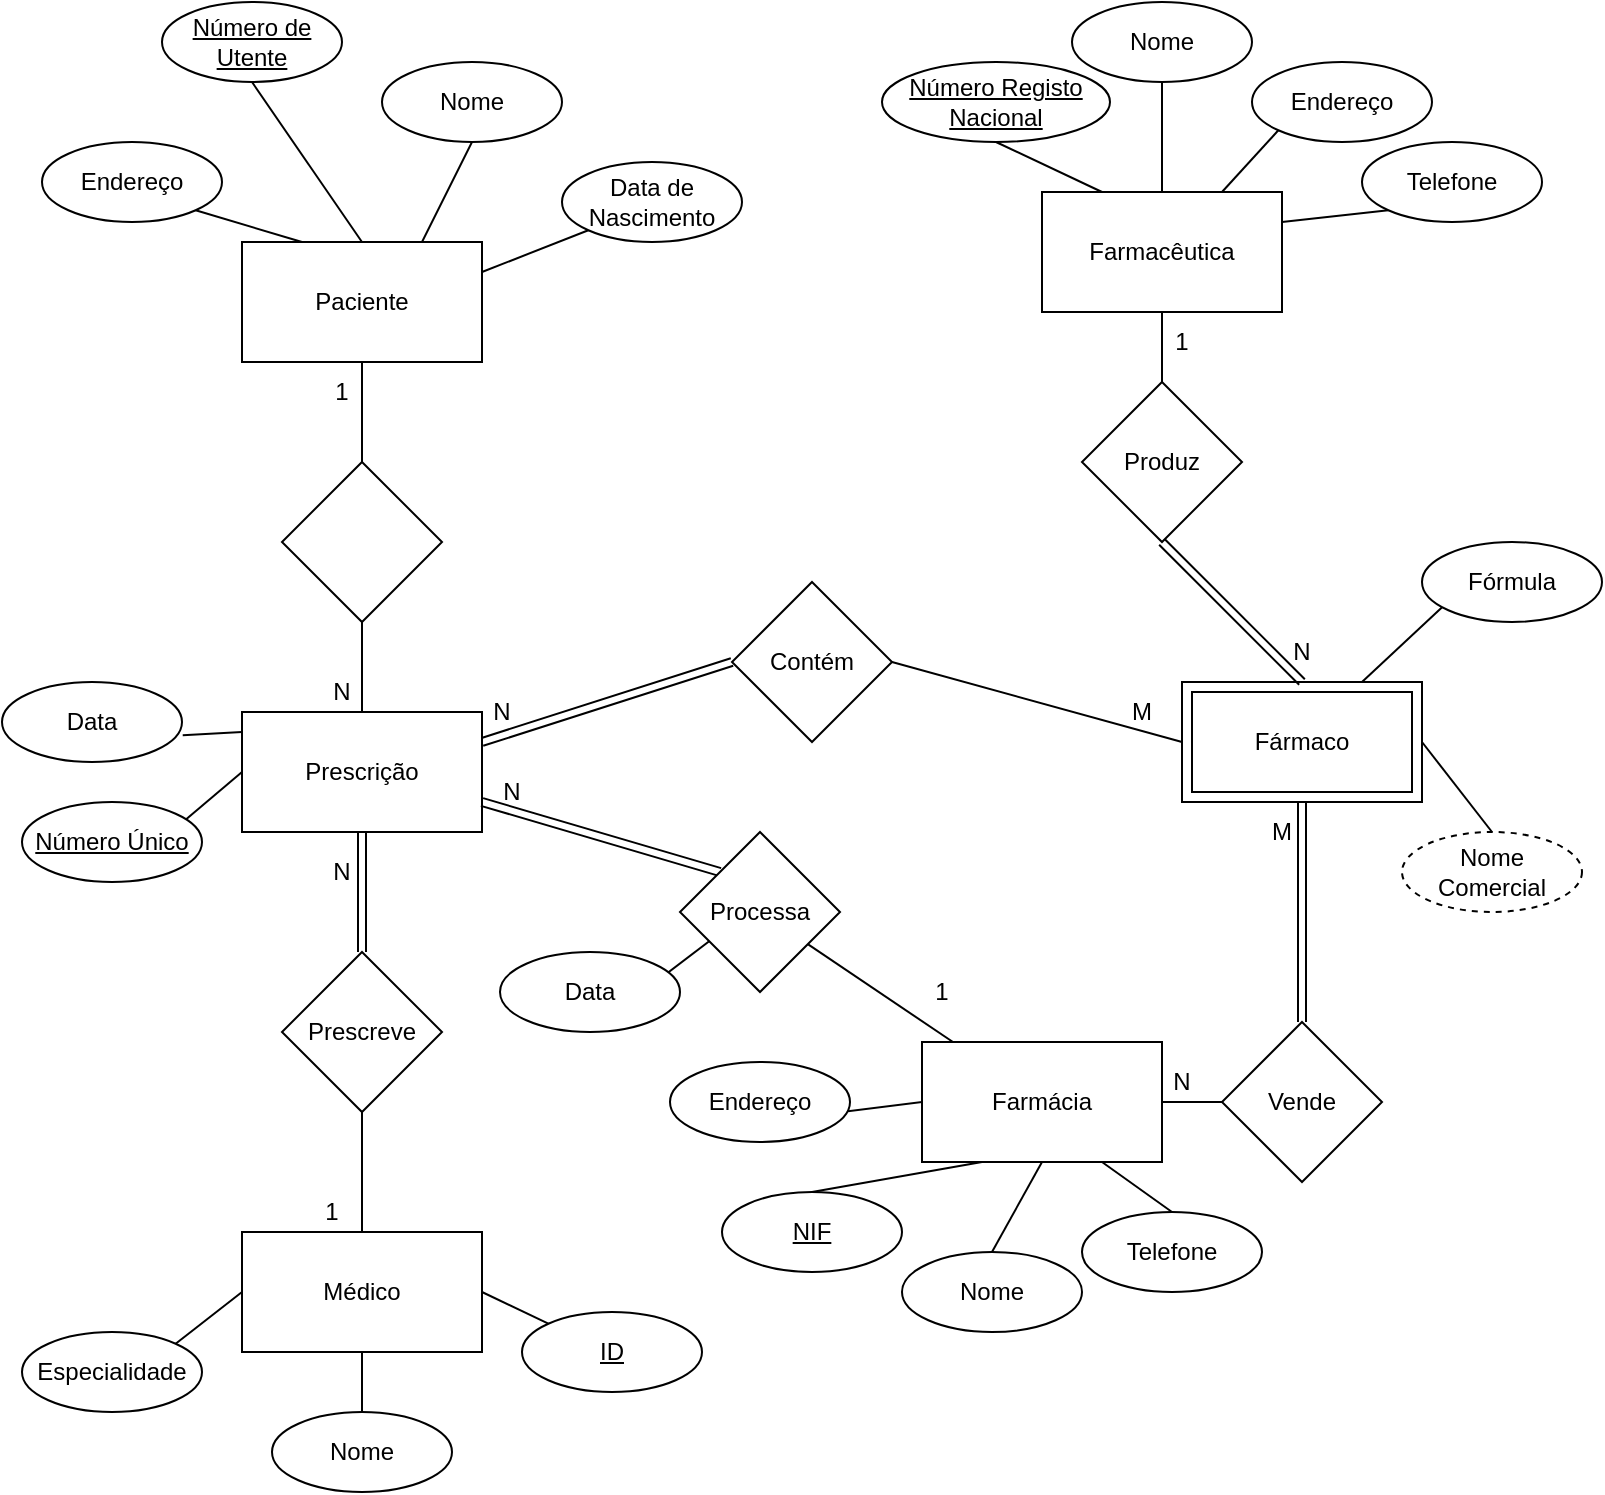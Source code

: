 <mxfile version="16.5.2" type="device"><diagram id="o2uEtw35h5zTL2w5VSkD" name="Page-1"><mxGraphModel dx="1038" dy="521" grid="1" gridSize="10" guides="1" tooltips="1" connect="1" arrows="1" fold="1" page="1" pageScale="1" pageWidth="827" pageHeight="1169" math="0" shadow="0"><root><mxCell id="0"/><mxCell id="1" parent="0"/><mxCell id="kNHjPK83Ex7vDec98NAA-5" style="edgeStyle=none;rounded=0;orthogonalLoop=1;jettySize=auto;html=1;exitX=0.5;exitY=1;exitDx=0;exitDy=0;entryX=0.5;entryY=0;entryDx=0;entryDy=0;endArrow=none;endFill=0;shape=link;" parent="1" source="kNHjPK83Ex7vDec98NAA-1" target="kNHjPK83Ex7vDec98NAA-3" edge="1"><mxGeometry relative="1" as="geometry"/></mxCell><mxCell id="kNHjPK83Ex7vDec98NAA-67" style="edgeStyle=none;rounded=0;orthogonalLoop=1;jettySize=auto;html=1;exitX=0.5;exitY=0;exitDx=0;exitDy=0;entryX=0.5;entryY=1;entryDx=0;entryDy=0;endArrow=none;endFill=0;" parent="1" source="kNHjPK83Ex7vDec98NAA-1" target="kNHjPK83Ex7vDec98NAA-65" edge="1"><mxGeometry relative="1" as="geometry"/></mxCell><mxCell id="kNHjPK83Ex7vDec98NAA-82" style="edgeStyle=none;rounded=0;orthogonalLoop=1;jettySize=auto;html=1;exitX=1;exitY=0.25;exitDx=0;exitDy=0;entryX=0;entryY=0.5;entryDx=0;entryDy=0;endArrow=none;endFill=0;shape=link;" parent="1" source="kNHjPK83Ex7vDec98NAA-1" target="kNHjPK83Ex7vDec98NAA-81" edge="1"><mxGeometry relative="1" as="geometry"/></mxCell><mxCell id="kNHjPK83Ex7vDec98NAA-1" value="Prescrição" style="rounded=0;whiteSpace=wrap;html=1;" parent="1" vertex="1"><mxGeometry x="140" y="395" width="120" height="60" as="geometry"/></mxCell><mxCell id="kNHjPK83Ex7vDec98NAA-11" style="edgeStyle=none;rounded=0;orthogonalLoop=1;jettySize=auto;html=1;exitX=1;exitY=0.5;exitDx=0;exitDy=0;entryX=0;entryY=0;entryDx=0;entryDy=0;endArrow=none;endFill=0;" parent="1" source="kNHjPK83Ex7vDec98NAA-2" target="kNHjPK83Ex7vDec98NAA-6" edge="1"><mxGeometry relative="1" as="geometry"/></mxCell><mxCell id="kNHjPK83Ex7vDec98NAA-2" value="Médico" style="rounded=0;whiteSpace=wrap;html=1;" parent="1" vertex="1"><mxGeometry x="140" y="655" width="120" height="60" as="geometry"/></mxCell><mxCell id="kNHjPK83Ex7vDec98NAA-4" style="rounded=0;orthogonalLoop=1;jettySize=auto;html=1;exitX=0.5;exitY=1;exitDx=0;exitDy=0;entryX=0.5;entryY=0;entryDx=0;entryDy=0;endArrow=none;endFill=0;" parent="1" source="kNHjPK83Ex7vDec98NAA-3" target="kNHjPK83Ex7vDec98NAA-2" edge="1"><mxGeometry relative="1" as="geometry"/></mxCell><mxCell id="kNHjPK83Ex7vDec98NAA-3" value="Prescreve" style="rhombus;whiteSpace=wrap;html=1;" parent="1" vertex="1"><mxGeometry x="160" y="515" width="80" height="80" as="geometry"/></mxCell><mxCell id="kNHjPK83Ex7vDec98NAA-6" value="&lt;u&gt;ID&lt;/u&gt;" style="ellipse;whiteSpace=wrap;html=1;" parent="1" vertex="1"><mxGeometry x="280" y="695" width="90" height="40" as="geometry"/></mxCell><mxCell id="kNHjPK83Ex7vDec98NAA-10" style="edgeStyle=none;rounded=0;orthogonalLoop=1;jettySize=auto;html=1;exitX=1;exitY=0;exitDx=0;exitDy=0;entryX=0;entryY=0.5;entryDx=0;entryDy=0;endArrow=none;endFill=0;" parent="1" source="kNHjPK83Ex7vDec98NAA-8" target="kNHjPK83Ex7vDec98NAA-2" edge="1"><mxGeometry relative="1" as="geometry"/></mxCell><mxCell id="kNHjPK83Ex7vDec98NAA-8" value="Especialidade" style="ellipse;whiteSpace=wrap;html=1;" parent="1" vertex="1"><mxGeometry x="30" y="705" width="90" height="40" as="geometry"/></mxCell><mxCell id="kNHjPK83Ex7vDec98NAA-12" style="edgeStyle=none;rounded=0;orthogonalLoop=1;jettySize=auto;html=1;exitX=0.5;exitY=0;exitDx=0;exitDy=0;entryX=0.5;entryY=1;entryDx=0;entryDy=0;endArrow=none;endFill=0;" parent="1" source="kNHjPK83Ex7vDec98NAA-9" target="kNHjPK83Ex7vDec98NAA-2" edge="1"><mxGeometry relative="1" as="geometry"/></mxCell><mxCell id="kNHjPK83Ex7vDec98NAA-9" value="Nome" style="ellipse;whiteSpace=wrap;html=1;" parent="1" vertex="1"><mxGeometry x="155" y="745" width="90" height="40" as="geometry"/></mxCell><mxCell id="kNHjPK83Ex7vDec98NAA-13" value="Paciente" style="rounded=0;whiteSpace=wrap;html=1;" parent="1" vertex="1"><mxGeometry x="140" y="160" width="120" height="60" as="geometry"/></mxCell><mxCell id="kNHjPK83Ex7vDec98NAA-19" style="edgeStyle=none;rounded=0;orthogonalLoop=1;jettySize=auto;html=1;exitX=0.5;exitY=1;exitDx=0;exitDy=0;entryX=0.5;entryY=0;entryDx=0;entryDy=0;endArrow=none;endFill=0;" parent="1" source="kNHjPK83Ex7vDec98NAA-14" target="kNHjPK83Ex7vDec98NAA-13" edge="1"><mxGeometry relative="1" as="geometry"/></mxCell><mxCell id="kNHjPK83Ex7vDec98NAA-14" value="&lt;u&gt;Número de&lt;br&gt;Utente&lt;br&gt;&lt;/u&gt;" style="ellipse;whiteSpace=wrap;html=1;" parent="1" vertex="1"><mxGeometry x="100" y="40" width="90" height="40" as="geometry"/></mxCell><mxCell id="kNHjPK83Ex7vDec98NAA-20" style="edgeStyle=none;rounded=0;orthogonalLoop=1;jettySize=auto;html=1;exitX=0.5;exitY=1;exitDx=0;exitDy=0;entryX=0.75;entryY=0;entryDx=0;entryDy=0;endArrow=none;endFill=0;" parent="1" source="kNHjPK83Ex7vDec98NAA-15" target="kNHjPK83Ex7vDec98NAA-13" edge="1"><mxGeometry relative="1" as="geometry"/></mxCell><mxCell id="kNHjPK83Ex7vDec98NAA-15" value="Nome" style="ellipse;whiteSpace=wrap;html=1;" parent="1" vertex="1"><mxGeometry x="210" y="70" width="90" height="40" as="geometry"/></mxCell><mxCell id="kNHjPK83Ex7vDec98NAA-21" style="edgeStyle=none;rounded=0;orthogonalLoop=1;jettySize=auto;html=1;exitX=0;exitY=1;exitDx=0;exitDy=0;entryX=1;entryY=0.25;entryDx=0;entryDy=0;endArrow=none;endFill=0;" parent="1" source="kNHjPK83Ex7vDec98NAA-16" target="kNHjPK83Ex7vDec98NAA-13" edge="1"><mxGeometry relative="1" as="geometry"/></mxCell><mxCell id="kNHjPK83Ex7vDec98NAA-16" value="Data de Nascimento" style="ellipse;whiteSpace=wrap;html=1;" parent="1" vertex="1"><mxGeometry x="300" y="120" width="90" height="40" as="geometry"/></mxCell><mxCell id="kNHjPK83Ex7vDec98NAA-18" style="edgeStyle=none;rounded=0;orthogonalLoop=1;jettySize=auto;html=1;exitX=1;exitY=1;exitDx=0;exitDy=0;entryX=0.25;entryY=0;entryDx=0;entryDy=0;endArrow=none;endFill=0;" parent="1" source="kNHjPK83Ex7vDec98NAA-17" target="kNHjPK83Ex7vDec98NAA-13" edge="1"><mxGeometry relative="1" as="geometry"/></mxCell><mxCell id="kNHjPK83Ex7vDec98NAA-17" value="Endereço" style="ellipse;whiteSpace=wrap;html=1;" parent="1" vertex="1"><mxGeometry x="40" y="110" width="90" height="40" as="geometry"/></mxCell><mxCell id="kNHjPK83Ex7vDec98NAA-64" style="edgeStyle=none;shape=link;rounded=0;orthogonalLoop=1;jettySize=auto;html=1;exitX=0.5;exitY=1;exitDx=0;exitDy=0;entryX=0.5;entryY=0;entryDx=0;entryDy=0;endArrow=none;endFill=0;" parent="1" source="kNHjPK83Ex7vDec98NAA-22" target="kNHjPK83Ex7vDec98NAA-61" edge="1"><mxGeometry relative="1" as="geometry"/></mxCell><mxCell id="kNHjPK83Ex7vDec98NAA-68" style="edgeStyle=none;rounded=0;orthogonalLoop=1;jettySize=auto;html=1;exitX=1;exitY=0.5;exitDx=0;exitDy=0;entryX=0.5;entryY=0;entryDx=0;entryDy=0;endArrow=none;endFill=0;" parent="1" source="kNHjPK83Ex7vDec98NAA-22" target="kNHjPK83Ex7vDec98NAA-23" edge="1"><mxGeometry relative="1" as="geometry"/></mxCell><mxCell id="kNHjPK83Ex7vDec98NAA-22" value="Fármaco" style="shape=ext;margin=3;double=1;rounded=0;whiteSpace=wrap;html=1;" parent="1" vertex="1"><mxGeometry x="610" y="380" width="120" height="60" as="geometry"/></mxCell><mxCell id="kNHjPK83Ex7vDec98NAA-23" value="Nome Comercial" style="ellipse;whiteSpace=wrap;html=1;dashed=1;" parent="1" vertex="1"><mxGeometry x="720" y="455" width="90" height="40" as="geometry"/></mxCell><mxCell id="kNHjPK83Ex7vDec98NAA-26" style="edgeStyle=none;rounded=0;orthogonalLoop=1;jettySize=auto;html=1;exitX=0.5;exitY=0;exitDx=0;exitDy=0;entryX=0.75;entryY=0;entryDx=0;entryDy=0;endArrow=none;endFill=0;" parent="1" source="kNHjPK83Ex7vDec98NAA-24" target="kNHjPK83Ex7vDec98NAA-22" edge="1"><mxGeometry relative="1" as="geometry"/></mxCell><mxCell id="kNHjPK83Ex7vDec98NAA-24" value="Fórmula" style="ellipse;whiteSpace=wrap;html=1;" parent="1" vertex="1"><mxGeometry x="730" y="310" width="90" height="40" as="geometry"/></mxCell><mxCell id="kNHjPK83Ex7vDec98NAA-33" style="edgeStyle=none;rounded=0;orthogonalLoop=1;jettySize=auto;html=1;exitX=0.5;exitY=0;exitDx=0;exitDy=0;entryX=0.5;entryY=1;entryDx=0;entryDy=0;endArrow=none;endFill=0;" parent="1" source="kNHjPK83Ex7vDec98NAA-27" target="kNHjPK83Ex7vDec98NAA-29" edge="1"><mxGeometry relative="1" as="geometry"/></mxCell><mxCell id="kNHjPK83Ex7vDec98NAA-34" style="edgeStyle=none;rounded=0;orthogonalLoop=1;jettySize=auto;html=1;exitX=0.75;exitY=0;exitDx=0;exitDy=0;entryX=0;entryY=1;entryDx=0;entryDy=0;endArrow=none;endFill=0;" parent="1" source="kNHjPK83Ex7vDec98NAA-27" target="kNHjPK83Ex7vDec98NAA-30" edge="1"><mxGeometry relative="1" as="geometry"/></mxCell><mxCell id="kNHjPK83Ex7vDec98NAA-36" style="edgeStyle=none;rounded=0;orthogonalLoop=1;jettySize=auto;html=1;exitX=1;exitY=0.25;exitDx=0;exitDy=0;entryX=0;entryY=1;entryDx=0;entryDy=0;endArrow=none;endFill=0;" parent="1" source="kNHjPK83Ex7vDec98NAA-27" target="kNHjPK83Ex7vDec98NAA-31" edge="1"><mxGeometry relative="1" as="geometry"/></mxCell><mxCell id="kNHjPK83Ex7vDec98NAA-49" style="edgeStyle=none;rounded=0;orthogonalLoop=1;jettySize=auto;html=1;exitX=0.5;exitY=1;exitDx=0;exitDy=0;entryX=0.5;entryY=0;entryDx=0;entryDy=0;endArrow=none;endFill=0;" parent="1" source="kNHjPK83Ex7vDec98NAA-27" target="kNHjPK83Ex7vDec98NAA-48" edge="1"><mxGeometry relative="1" as="geometry"/></mxCell><mxCell id="kNHjPK83Ex7vDec98NAA-27" value="Farmacêutica" style="rounded=0;whiteSpace=wrap;html=1;" parent="1" vertex="1"><mxGeometry x="540" y="135" width="120" height="60" as="geometry"/></mxCell><mxCell id="kNHjPK83Ex7vDec98NAA-32" style="edgeStyle=none;rounded=0;orthogonalLoop=1;jettySize=auto;html=1;exitX=0.5;exitY=1;exitDx=0;exitDy=0;entryX=0.25;entryY=0;entryDx=0;entryDy=0;endArrow=none;endFill=0;" parent="1" source="kNHjPK83Ex7vDec98NAA-28" target="kNHjPK83Ex7vDec98NAA-27" edge="1"><mxGeometry relative="1" as="geometry"/></mxCell><mxCell id="kNHjPK83Ex7vDec98NAA-28" value="&lt;u&gt;Número Registo Nacional&lt;/u&gt;" style="ellipse;whiteSpace=wrap;html=1;" parent="1" vertex="1"><mxGeometry x="460" y="70" width="114" height="40" as="geometry"/></mxCell><mxCell id="kNHjPK83Ex7vDec98NAA-29" value="Nome" style="ellipse;whiteSpace=wrap;html=1;" parent="1" vertex="1"><mxGeometry x="555" y="40" width="90" height="40" as="geometry"/></mxCell><mxCell id="kNHjPK83Ex7vDec98NAA-30" value="Endereço" style="ellipse;whiteSpace=wrap;html=1;" parent="1" vertex="1"><mxGeometry x="645" y="70" width="90" height="40" as="geometry"/></mxCell><mxCell id="kNHjPK83Ex7vDec98NAA-31" value="Telefone" style="ellipse;whiteSpace=wrap;html=1;" parent="1" vertex="1"><mxGeometry x="700" y="110" width="90" height="40" as="geometry"/></mxCell><mxCell id="kNHjPK83Ex7vDec98NAA-54" style="edgeStyle=none;rounded=0;orthogonalLoop=1;jettySize=auto;html=1;exitX=0.25;exitY=1;exitDx=0;exitDy=0;entryX=0.5;entryY=0;entryDx=0;entryDy=0;endArrow=none;endFill=0;" parent="1" source="kNHjPK83Ex7vDec98NAA-37" target="kNHjPK83Ex7vDec98NAA-41" edge="1"><mxGeometry relative="1" as="geometry"/></mxCell><mxCell id="kNHjPK83Ex7vDec98NAA-55" style="edgeStyle=none;rounded=0;orthogonalLoop=1;jettySize=auto;html=1;exitX=0.5;exitY=1;exitDx=0;exitDy=0;entryX=0.5;entryY=0;entryDx=0;entryDy=0;endArrow=none;endFill=0;" parent="1" source="kNHjPK83Ex7vDec98NAA-37" target="kNHjPK83Ex7vDec98NAA-40" edge="1"><mxGeometry relative="1" as="geometry"/></mxCell><mxCell id="kNHjPK83Ex7vDec98NAA-56" style="edgeStyle=none;rounded=0;orthogonalLoop=1;jettySize=auto;html=1;exitX=0.75;exitY=1;exitDx=0;exitDy=0;entryX=0.5;entryY=0;entryDx=0;entryDy=0;endArrow=none;endFill=0;" parent="1" source="kNHjPK83Ex7vDec98NAA-37" target="kNHjPK83Ex7vDec98NAA-38" edge="1"><mxGeometry relative="1" as="geometry"/></mxCell><mxCell id="kNHjPK83Ex7vDec98NAA-57" style="edgeStyle=none;rounded=0;orthogonalLoop=1;jettySize=auto;html=1;exitX=1;exitY=0.25;exitDx=0;exitDy=0;entryX=0;entryY=1;entryDx=0;entryDy=0;endArrow=none;endFill=0;" parent="1" source="kNHjPK83Ex7vDec98NAA-37" target="kNHjPK83Ex7vDec98NAA-39" edge="1"><mxGeometry relative="1" as="geometry"/></mxCell><mxCell id="kNHjPK83Ex7vDec98NAA-63" style="edgeStyle=none;rounded=0;orthogonalLoop=1;jettySize=auto;html=1;exitX=1;exitY=0.5;exitDx=0;exitDy=0;entryX=0;entryY=0.5;entryDx=0;entryDy=0;endArrow=none;endFill=0;" parent="1" source="kNHjPK83Ex7vDec98NAA-37" target="kNHjPK83Ex7vDec98NAA-61" edge="1"><mxGeometry relative="1" as="geometry"/></mxCell><mxCell id="kNHjPK83Ex7vDec98NAA-37" value="Farmácia" style="rounded=0;whiteSpace=wrap;html=1;" parent="1" vertex="1"><mxGeometry x="480" y="560" width="120" height="60" as="geometry"/></mxCell><mxCell id="kNHjPK83Ex7vDec98NAA-38" value="Telefone" style="ellipse;whiteSpace=wrap;html=1;" parent="1" vertex="1"><mxGeometry x="560" y="645" width="90" height="40" as="geometry"/></mxCell><mxCell id="kNHjPK83Ex7vDec98NAA-39" value="Endereço" style="ellipse;whiteSpace=wrap;html=1;" parent="1" vertex="1"><mxGeometry x="354" y="570" width="90" height="40" as="geometry"/></mxCell><mxCell id="kNHjPK83Ex7vDec98NAA-40" value="Nome" style="ellipse;whiteSpace=wrap;html=1;" parent="1" vertex="1"><mxGeometry x="470" y="665" width="90" height="40" as="geometry"/></mxCell><mxCell id="kNHjPK83Ex7vDec98NAA-41" value="&lt;u&gt;NIF&lt;/u&gt;" style="ellipse;whiteSpace=wrap;html=1;" parent="1" vertex="1"><mxGeometry x="380" y="635" width="90" height="40" as="geometry"/></mxCell><mxCell id="kNHjPK83Ex7vDec98NAA-46" style="edgeStyle=none;rounded=0;orthogonalLoop=1;jettySize=auto;html=1;exitX=0.5;exitY=1;exitDx=0;exitDy=0;entryX=0;entryY=0.5;entryDx=0;entryDy=0;endArrow=none;endFill=0;" parent="1" source="kNHjPK83Ex7vDec98NAA-43" target="kNHjPK83Ex7vDec98NAA-1" edge="1"><mxGeometry relative="1" as="geometry"/></mxCell><mxCell id="kNHjPK83Ex7vDec98NAA-43" value="&lt;u&gt;Número Único&lt;/u&gt;" style="ellipse;whiteSpace=wrap;html=1;" parent="1" vertex="1"><mxGeometry x="30" y="440" width="90" height="40" as="geometry"/></mxCell><mxCell id="kNHjPK83Ex7vDec98NAA-47" style="edgeStyle=none;rounded=0;orthogonalLoop=1;jettySize=auto;html=1;exitX=1.004;exitY=0.667;exitDx=0;exitDy=0;endArrow=none;endFill=0;exitPerimeter=0;" parent="1" source="kNHjPK83Ex7vDec98NAA-45" edge="1"><mxGeometry relative="1" as="geometry"><mxPoint x="140" y="405" as="targetPoint"/></mxGeometry></mxCell><mxCell id="kNHjPK83Ex7vDec98NAA-45" value="Data" style="ellipse;whiteSpace=wrap;html=1;" parent="1" vertex="1"><mxGeometry x="20" y="380" width="90" height="40" as="geometry"/></mxCell><mxCell id="kNHjPK83Ex7vDec98NAA-50" style="edgeStyle=none;rounded=0;orthogonalLoop=1;jettySize=auto;html=1;exitX=0.5;exitY=1;exitDx=0;exitDy=0;entryX=0.5;entryY=0;entryDx=0;entryDy=0;endArrow=none;endFill=0;shape=link;" parent="1" source="kNHjPK83Ex7vDec98NAA-48" target="kNHjPK83Ex7vDec98NAA-22" edge="1"><mxGeometry relative="1" as="geometry"><mxPoint x="490" y="270" as="targetPoint"/></mxGeometry></mxCell><mxCell id="kNHjPK83Ex7vDec98NAA-48" value="Produz" style="rhombus;whiteSpace=wrap;html=1;" parent="1" vertex="1"><mxGeometry x="560" y="230" width="80" height="80" as="geometry"/></mxCell><mxCell id="kNHjPK83Ex7vDec98NAA-53" value="" style="edgeStyle=none;rounded=0;orthogonalLoop=1;jettySize=auto;html=1;endArrow=none;endFill=0;" parent="1" source="kNHjPK83Ex7vDec98NAA-51" target="kNHjPK83Ex7vDec98NAA-37" edge="1"><mxGeometry relative="1" as="geometry"/></mxCell><mxCell id="kNHjPK83Ex7vDec98NAA-58" style="edgeStyle=none;rounded=0;orthogonalLoop=1;jettySize=auto;html=1;exitX=0;exitY=0;exitDx=0;exitDy=0;entryX=1;entryY=0.75;entryDx=0;entryDy=0;endArrow=none;endFill=0;shape=link;" parent="1" source="kNHjPK83Ex7vDec98NAA-51" target="kNHjPK83Ex7vDec98NAA-1" edge="1"><mxGeometry relative="1" as="geometry"/></mxCell><mxCell id="kNHjPK83Ex7vDec98NAA-71" style="edgeStyle=none;rounded=0;orthogonalLoop=1;jettySize=auto;html=1;exitX=1;exitY=0;exitDx=0;exitDy=0;entryX=0.5;entryY=1;entryDx=0;entryDy=0;endArrow=none;endFill=0;" parent="1" source="kNHjPK83Ex7vDec98NAA-51" target="kNHjPK83Ex7vDec98NAA-70" edge="1"><mxGeometry relative="1" as="geometry"/></mxCell><mxCell id="kNHjPK83Ex7vDec98NAA-51" value="Processa" style="rhombus;whiteSpace=wrap;html=1;" parent="1" vertex="1"><mxGeometry x="359" y="455" width="80" height="80" as="geometry"/></mxCell><mxCell id="kNHjPK83Ex7vDec98NAA-61" value="Vende" style="rhombus;whiteSpace=wrap;html=1;" parent="1" vertex="1"><mxGeometry x="630" y="550" width="80" height="80" as="geometry"/></mxCell><mxCell id="kNHjPK83Ex7vDec98NAA-66" style="edgeStyle=none;rounded=0;orthogonalLoop=1;jettySize=auto;html=1;exitX=0.5;exitY=0;exitDx=0;exitDy=0;entryX=0.5;entryY=1;entryDx=0;entryDy=0;endArrow=none;endFill=0;" parent="1" source="kNHjPK83Ex7vDec98NAA-65" target="kNHjPK83Ex7vDec98NAA-13" edge="1"><mxGeometry relative="1" as="geometry"/></mxCell><mxCell id="kNHjPK83Ex7vDec98NAA-65" value="" style="rhombus;whiteSpace=wrap;html=1;" parent="1" vertex="1"><mxGeometry x="160" y="270" width="80" height="80" as="geometry"/></mxCell><mxCell id="kNHjPK83Ex7vDec98NAA-70" value="Data" style="ellipse;whiteSpace=wrap;html=1;" parent="1" vertex="1"><mxGeometry x="269" y="515" width="90" height="40" as="geometry"/></mxCell><mxCell id="kNHjPK83Ex7vDec98NAA-72" value="1" style="text;html=1;strokeColor=none;fillColor=none;align=center;verticalAlign=middle;whiteSpace=wrap;rounded=0;" parent="1" vertex="1"><mxGeometry x="160" y="220" width="60" height="30" as="geometry"/></mxCell><mxCell id="kNHjPK83Ex7vDec98NAA-74" value="N" style="text;html=1;strokeColor=none;fillColor=none;align=center;verticalAlign=middle;whiteSpace=wrap;rounded=0;" parent="1" vertex="1"><mxGeometry x="160" y="370" width="60" height="30" as="geometry"/></mxCell><mxCell id="kNHjPK83Ex7vDec98NAA-75" value="1" style="text;html=1;strokeColor=none;fillColor=none;align=center;verticalAlign=middle;whiteSpace=wrap;rounded=0;" parent="1" vertex="1"><mxGeometry x="460" y="520" width="60" height="30" as="geometry"/></mxCell><mxCell id="kNHjPK83Ex7vDec98NAA-76" value="N" style="text;html=1;strokeColor=none;fillColor=none;align=center;verticalAlign=middle;whiteSpace=wrap;rounded=0;" parent="1" vertex="1"><mxGeometry x="245" y="420" width="60" height="30" as="geometry"/></mxCell><mxCell id="kNHjPK83Ex7vDec98NAA-77" value="1" style="text;html=1;strokeColor=none;fillColor=none;align=center;verticalAlign=middle;whiteSpace=wrap;rounded=0;" parent="1" vertex="1"><mxGeometry x="155" y="630" width="60" height="30" as="geometry"/></mxCell><mxCell id="kNHjPK83Ex7vDec98NAA-79" value="N" style="text;html=1;strokeColor=none;fillColor=none;align=center;verticalAlign=middle;whiteSpace=wrap;rounded=0;" parent="1" vertex="1"><mxGeometry x="160" y="460" width="60" height="30" as="geometry"/></mxCell><mxCell id="kNHjPK83Ex7vDec98NAA-83" style="edgeStyle=none;rounded=0;orthogonalLoop=1;jettySize=auto;html=1;exitX=1;exitY=0.5;exitDx=0;exitDy=0;entryX=0;entryY=0.5;entryDx=0;entryDy=0;endArrow=none;endFill=0;" parent="1" source="kNHjPK83Ex7vDec98NAA-81" target="kNHjPK83Ex7vDec98NAA-22" edge="1"><mxGeometry relative="1" as="geometry"/></mxCell><mxCell id="kNHjPK83Ex7vDec98NAA-81" value="Contém" style="rhombus;whiteSpace=wrap;html=1;" parent="1" vertex="1"><mxGeometry x="385" y="330" width="80" height="80" as="geometry"/></mxCell><mxCell id="kNHjPK83Ex7vDec98NAA-84" value="N" style="text;html=1;strokeColor=none;fillColor=none;align=center;verticalAlign=middle;whiteSpace=wrap;rounded=0;" parent="1" vertex="1"><mxGeometry x="240" y="380" width="60" height="30" as="geometry"/></mxCell><mxCell id="kNHjPK83Ex7vDec98NAA-85" value="M" style="text;html=1;strokeColor=none;fillColor=none;align=center;verticalAlign=middle;whiteSpace=wrap;rounded=0;" parent="1" vertex="1"><mxGeometry x="560" y="380" width="60" height="30" as="geometry"/></mxCell><mxCell id="kNHjPK83Ex7vDec98NAA-86" value="N" style="text;html=1;strokeColor=none;fillColor=none;align=center;verticalAlign=middle;whiteSpace=wrap;rounded=0;" parent="1" vertex="1"><mxGeometry x="640" y="350" width="60" height="30" as="geometry"/></mxCell><mxCell id="kNHjPK83Ex7vDec98NAA-87" value="1" style="text;html=1;strokeColor=none;fillColor=none;align=center;verticalAlign=middle;whiteSpace=wrap;rounded=0;" parent="1" vertex="1"><mxGeometry x="580" y="195" width="60" height="30" as="geometry"/></mxCell><mxCell id="kNHjPK83Ex7vDec98NAA-88" value="N" style="text;html=1;strokeColor=none;fillColor=none;align=center;verticalAlign=middle;whiteSpace=wrap;rounded=0;" parent="1" vertex="1"><mxGeometry x="580" y="565" width="60" height="30" as="geometry"/></mxCell><mxCell id="kNHjPK83Ex7vDec98NAA-89" value="M" style="text;html=1;strokeColor=none;fillColor=none;align=center;verticalAlign=middle;whiteSpace=wrap;rounded=0;" parent="1" vertex="1"><mxGeometry x="630" y="440" width="60" height="30" as="geometry"/></mxCell></root></mxGraphModel></diagram></mxfile>